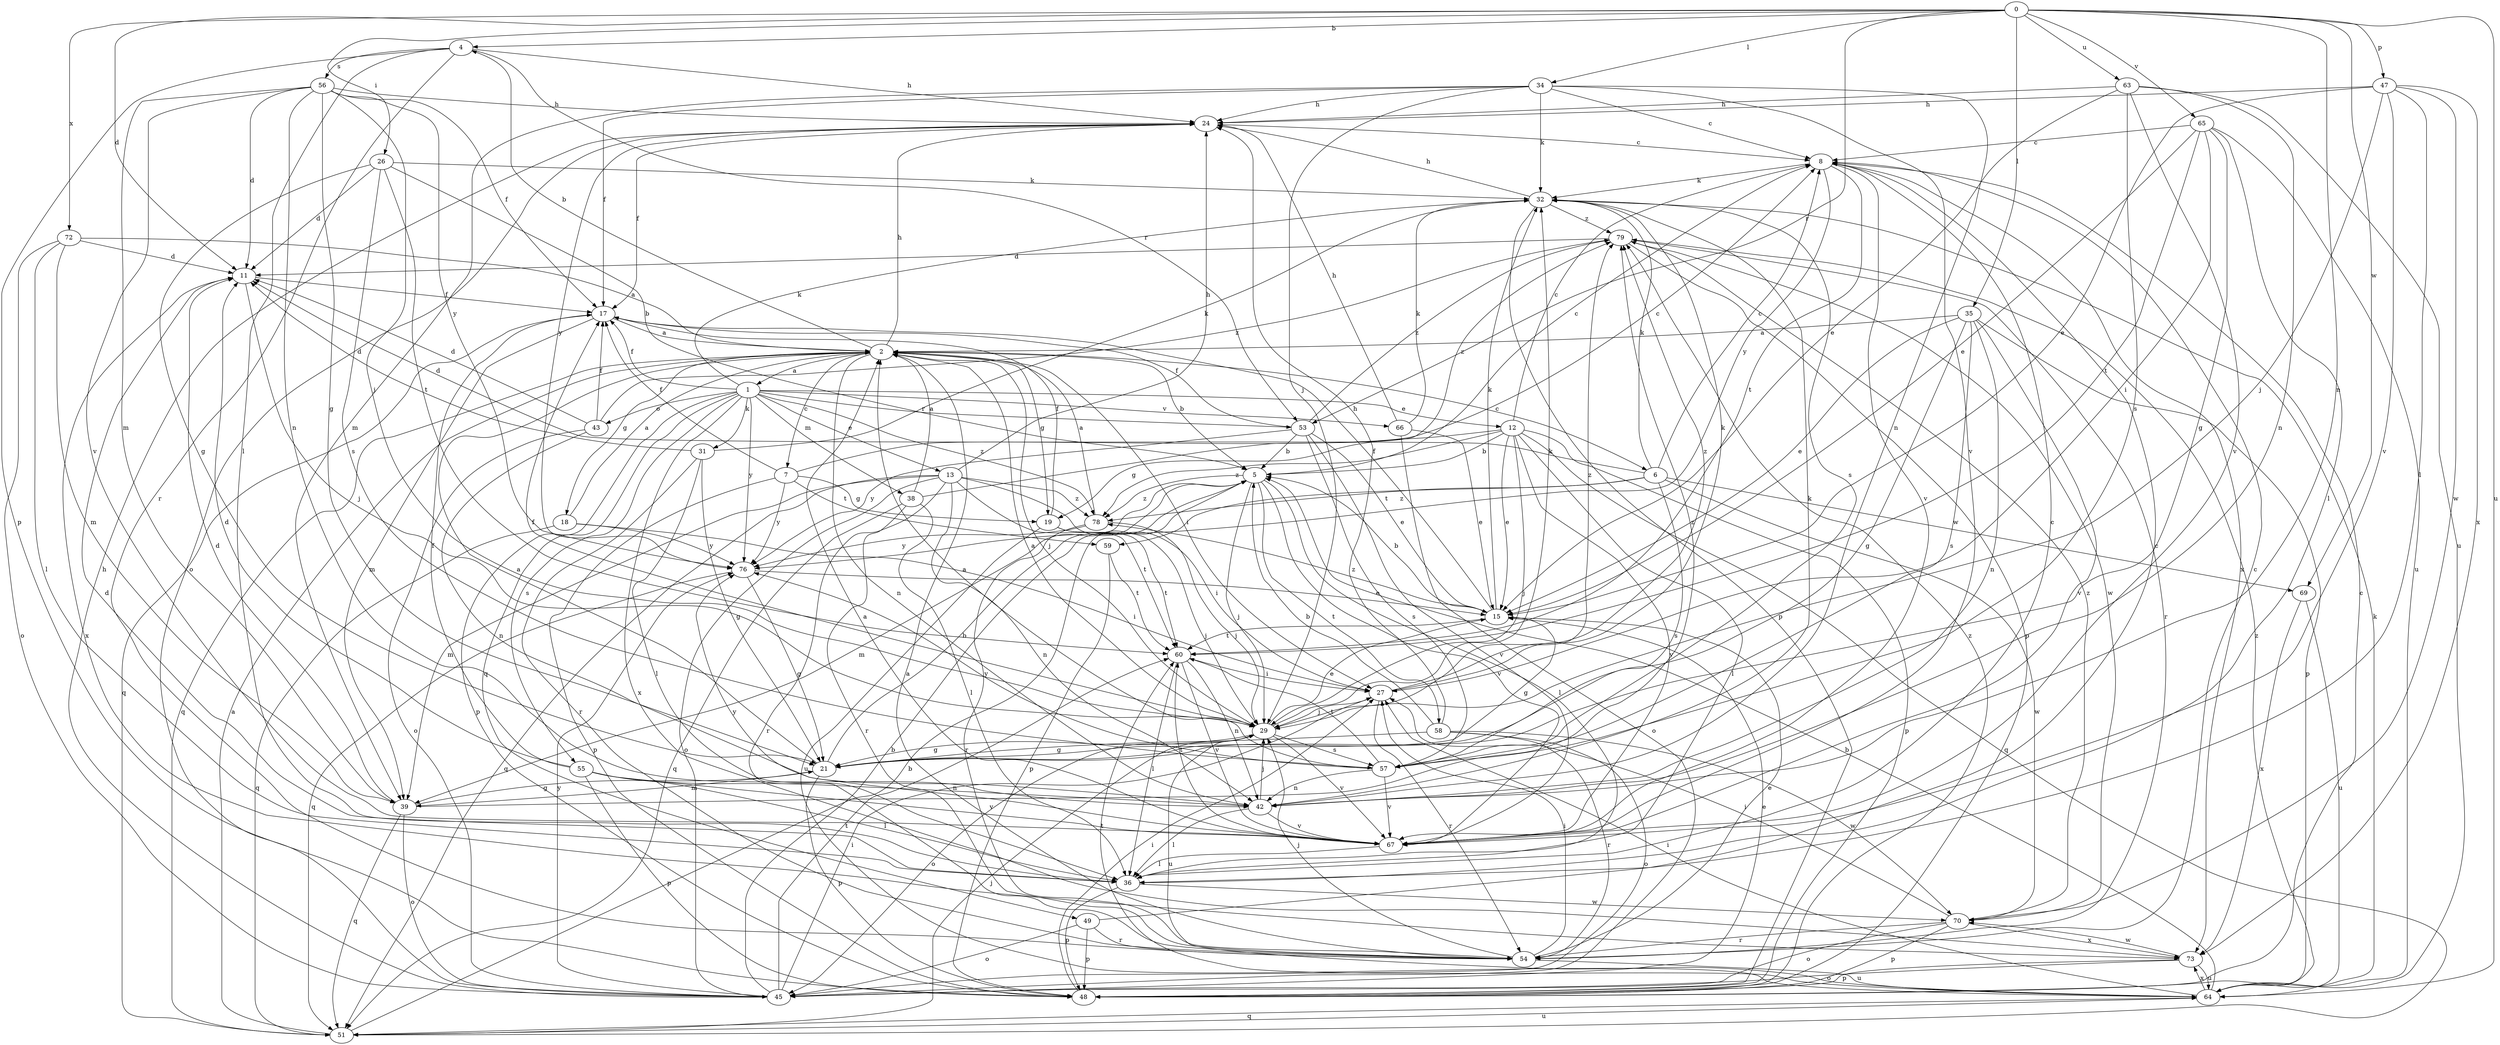 strict digraph  {
0;
1;
2;
4;
5;
6;
7;
8;
11;
12;
13;
15;
17;
18;
19;
21;
24;
26;
27;
29;
31;
32;
34;
35;
36;
38;
39;
42;
43;
45;
47;
48;
49;
51;
53;
54;
55;
56;
57;
58;
59;
60;
63;
64;
65;
66;
67;
69;
70;
72;
73;
76;
78;
79;
0 -> 4  [label=b];
0 -> 11  [label=d];
0 -> 26  [label=i];
0 -> 34  [label=l];
0 -> 35  [label=l];
0 -> 42  [label=n];
0 -> 47  [label=p];
0 -> 53  [label=r];
0 -> 63  [label=u];
0 -> 64  [label=u];
0 -> 65  [label=v];
0 -> 69  [label=w];
0 -> 72  [label=x];
1 -> 12  [label=e];
1 -> 13  [label=e];
1 -> 17  [label=f];
1 -> 31  [label=k];
1 -> 32  [label=k];
1 -> 38  [label=m];
1 -> 43  [label=o];
1 -> 48  [label=p];
1 -> 49  [label=q];
1 -> 53  [label=r];
1 -> 55  [label=s];
1 -> 66  [label=v];
1 -> 73  [label=x];
1 -> 76  [label=y];
1 -> 78  [label=z];
2 -> 1  [label=a];
2 -> 4  [label=b];
2 -> 5  [label=b];
2 -> 6  [label=c];
2 -> 7  [label=c];
2 -> 18  [label=g];
2 -> 19  [label=g];
2 -> 24  [label=h];
2 -> 27  [label=i];
2 -> 29  [label=j];
2 -> 42  [label=n];
2 -> 51  [label=q];
4 -> 24  [label=h];
4 -> 36  [label=l];
4 -> 48  [label=p];
4 -> 53  [label=r];
4 -> 54  [label=r];
4 -> 56  [label=s];
5 -> 8  [label=c];
5 -> 29  [label=j];
5 -> 36  [label=l];
5 -> 39  [label=m];
5 -> 58  [label=t];
5 -> 67  [label=v];
5 -> 78  [label=z];
6 -> 8  [label=c];
6 -> 11  [label=d];
6 -> 32  [label=k];
6 -> 57  [label=s];
6 -> 59  [label=t];
6 -> 69  [label=w];
6 -> 70  [label=w];
6 -> 78  [label=z];
7 -> 8  [label=c];
7 -> 17  [label=f];
7 -> 19  [label=g];
7 -> 48  [label=p];
7 -> 59  [label=t];
7 -> 76  [label=y];
8 -> 32  [label=k];
8 -> 60  [label=t];
8 -> 67  [label=v];
8 -> 73  [label=x];
8 -> 76  [label=y];
11 -> 17  [label=f];
11 -> 29  [label=j];
11 -> 73  [label=x];
12 -> 5  [label=b];
12 -> 8  [label=c];
12 -> 15  [label=e];
12 -> 19  [label=g];
12 -> 29  [label=j];
12 -> 36  [label=l];
12 -> 48  [label=p];
12 -> 51  [label=q];
12 -> 67  [label=v];
12 -> 78  [label=z];
13 -> 24  [label=h];
13 -> 27  [label=i];
13 -> 39  [label=m];
13 -> 42  [label=n];
13 -> 45  [label=o];
13 -> 51  [label=q];
13 -> 54  [label=r];
13 -> 60  [label=t];
13 -> 78  [label=z];
15 -> 5  [label=b];
15 -> 17  [label=f];
15 -> 21  [label=g];
15 -> 32  [label=k];
15 -> 60  [label=t];
15 -> 78  [label=z];
17 -> 2  [label=a];
17 -> 39  [label=m];
17 -> 51  [label=q];
18 -> 2  [label=a];
18 -> 27  [label=i];
18 -> 51  [label=q];
18 -> 76  [label=y];
19 -> 17  [label=f];
19 -> 29  [label=j];
19 -> 60  [label=t];
19 -> 64  [label=u];
21 -> 2  [label=a];
21 -> 5  [label=b];
21 -> 39  [label=m];
21 -> 48  [label=p];
24 -> 8  [label=c];
24 -> 17  [label=f];
24 -> 45  [label=o];
24 -> 76  [label=y];
26 -> 5  [label=b];
26 -> 11  [label=d];
26 -> 21  [label=g];
26 -> 32  [label=k];
26 -> 57  [label=s];
26 -> 60  [label=t];
27 -> 29  [label=j];
27 -> 32  [label=k];
27 -> 54  [label=r];
27 -> 79  [label=z];
29 -> 2  [label=a];
29 -> 15  [label=e];
29 -> 17  [label=f];
29 -> 21  [label=g];
29 -> 32  [label=k];
29 -> 45  [label=o];
29 -> 57  [label=s];
29 -> 64  [label=u];
29 -> 67  [label=v];
29 -> 79  [label=z];
31 -> 11  [label=d];
31 -> 21  [label=g];
31 -> 32  [label=k];
31 -> 36  [label=l];
31 -> 54  [label=r];
32 -> 24  [label=h];
32 -> 48  [label=p];
32 -> 57  [label=s];
32 -> 79  [label=z];
34 -> 8  [label=c];
34 -> 17  [label=f];
34 -> 24  [label=h];
34 -> 29  [label=j];
34 -> 32  [label=k];
34 -> 39  [label=m];
34 -> 42  [label=n];
34 -> 67  [label=v];
35 -> 2  [label=a];
35 -> 15  [label=e];
35 -> 21  [label=g];
35 -> 42  [label=n];
35 -> 48  [label=p];
35 -> 57  [label=s];
35 -> 67  [label=v];
36 -> 8  [label=c];
36 -> 11  [label=d];
36 -> 48  [label=p];
36 -> 70  [label=w];
38 -> 2  [label=a];
38 -> 36  [label=l];
38 -> 51  [label=q];
38 -> 54  [label=r];
38 -> 79  [label=z];
39 -> 11  [label=d];
39 -> 21  [label=g];
39 -> 45  [label=o];
39 -> 51  [label=q];
39 -> 79  [label=z];
42 -> 29  [label=j];
42 -> 32  [label=k];
42 -> 36  [label=l];
42 -> 67  [label=v];
43 -> 11  [label=d];
43 -> 17  [label=f];
43 -> 42  [label=n];
43 -> 45  [label=o];
43 -> 79  [label=z];
45 -> 5  [label=b];
45 -> 15  [label=e];
45 -> 24  [label=h];
45 -> 27  [label=i];
45 -> 60  [label=t];
45 -> 76  [label=y];
47 -> 15  [label=e];
47 -> 24  [label=h];
47 -> 29  [label=j];
47 -> 36  [label=l];
47 -> 67  [label=v];
47 -> 70  [label=w];
47 -> 73  [label=x];
48 -> 8  [label=c];
48 -> 27  [label=i];
48 -> 79  [label=z];
49 -> 8  [label=c];
49 -> 45  [label=o];
49 -> 48  [label=p];
49 -> 54  [label=r];
51 -> 2  [label=a];
51 -> 5  [label=b];
51 -> 29  [label=j];
51 -> 64  [label=u];
53 -> 5  [label=b];
53 -> 15  [label=e];
53 -> 17  [label=f];
53 -> 57  [label=s];
53 -> 67  [label=v];
53 -> 76  [label=y];
53 -> 79  [label=z];
54 -> 2  [label=a];
54 -> 8  [label=c];
54 -> 15  [label=e];
54 -> 27  [label=i];
54 -> 29  [label=j];
54 -> 64  [label=u];
55 -> 11  [label=d];
55 -> 17  [label=f];
55 -> 36  [label=l];
55 -> 42  [label=n];
55 -> 48  [label=p];
55 -> 67  [label=v];
56 -> 11  [label=d];
56 -> 17  [label=f];
56 -> 21  [label=g];
56 -> 24  [label=h];
56 -> 29  [label=j];
56 -> 39  [label=m];
56 -> 42  [label=n];
56 -> 67  [label=v];
56 -> 76  [label=y];
57 -> 2  [label=a];
57 -> 42  [label=n];
57 -> 60  [label=t];
57 -> 67  [label=v];
57 -> 76  [label=y];
58 -> 5  [label=b];
58 -> 21  [label=g];
58 -> 24  [label=h];
58 -> 45  [label=o];
58 -> 54  [label=r];
58 -> 70  [label=w];
59 -> 48  [label=p];
59 -> 60  [label=t];
60 -> 27  [label=i];
60 -> 36  [label=l];
60 -> 42  [label=n];
60 -> 67  [label=v];
63 -> 15  [label=e];
63 -> 24  [label=h];
63 -> 42  [label=n];
63 -> 57  [label=s];
63 -> 64  [label=u];
63 -> 67  [label=v];
64 -> 5  [label=b];
64 -> 27  [label=i];
64 -> 32  [label=k];
64 -> 51  [label=q];
64 -> 60  [label=t];
64 -> 73  [label=x];
64 -> 79  [label=z];
65 -> 8  [label=c];
65 -> 15  [label=e];
65 -> 21  [label=g];
65 -> 27  [label=i];
65 -> 36  [label=l];
65 -> 60  [label=t];
65 -> 64  [label=u];
66 -> 15  [label=e];
66 -> 24  [label=h];
66 -> 32  [label=k];
66 -> 45  [label=o];
67 -> 2  [label=a];
67 -> 36  [label=l];
67 -> 60  [label=t];
67 -> 76  [label=y];
69 -> 64  [label=u];
69 -> 73  [label=x];
70 -> 27  [label=i];
70 -> 45  [label=o];
70 -> 48  [label=p];
70 -> 54  [label=r];
70 -> 73  [label=x];
70 -> 79  [label=z];
72 -> 2  [label=a];
72 -> 11  [label=d];
72 -> 36  [label=l];
72 -> 39  [label=m];
72 -> 45  [label=o];
73 -> 45  [label=o];
73 -> 48  [label=p];
73 -> 64  [label=u];
73 -> 70  [label=w];
76 -> 15  [label=e];
76 -> 21  [label=g];
76 -> 51  [label=q];
78 -> 2  [label=a];
78 -> 29  [label=j];
78 -> 54  [label=r];
78 -> 76  [label=y];
79 -> 11  [label=d];
79 -> 48  [label=p];
79 -> 54  [label=r];
79 -> 70  [label=w];
}
